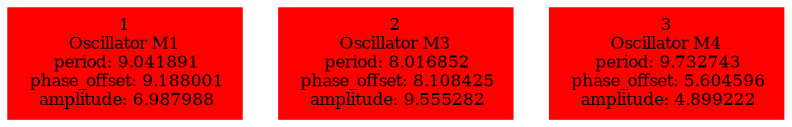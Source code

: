  digraph g{ forcelabels=true;
1 [label=<1<BR />Oscillator M1<BR /> period: 9.041891<BR /> phase_offset: 9.188001<BR /> amplitude: 6.987988>, shape=box,color=red,style=filled,fontsize=8];2 [label=<2<BR />Oscillator M3<BR /> period: 8.016852<BR /> phase_offset: 8.108425<BR /> amplitude: 9.555282>, shape=box,color=red,style=filled,fontsize=8];3 [label=<3<BR />Oscillator M4<BR /> period: 9.732743<BR /> phase_offset: 5.604596<BR /> amplitude: 4.899222>, shape=box,color=red,style=filled,fontsize=8]; }
